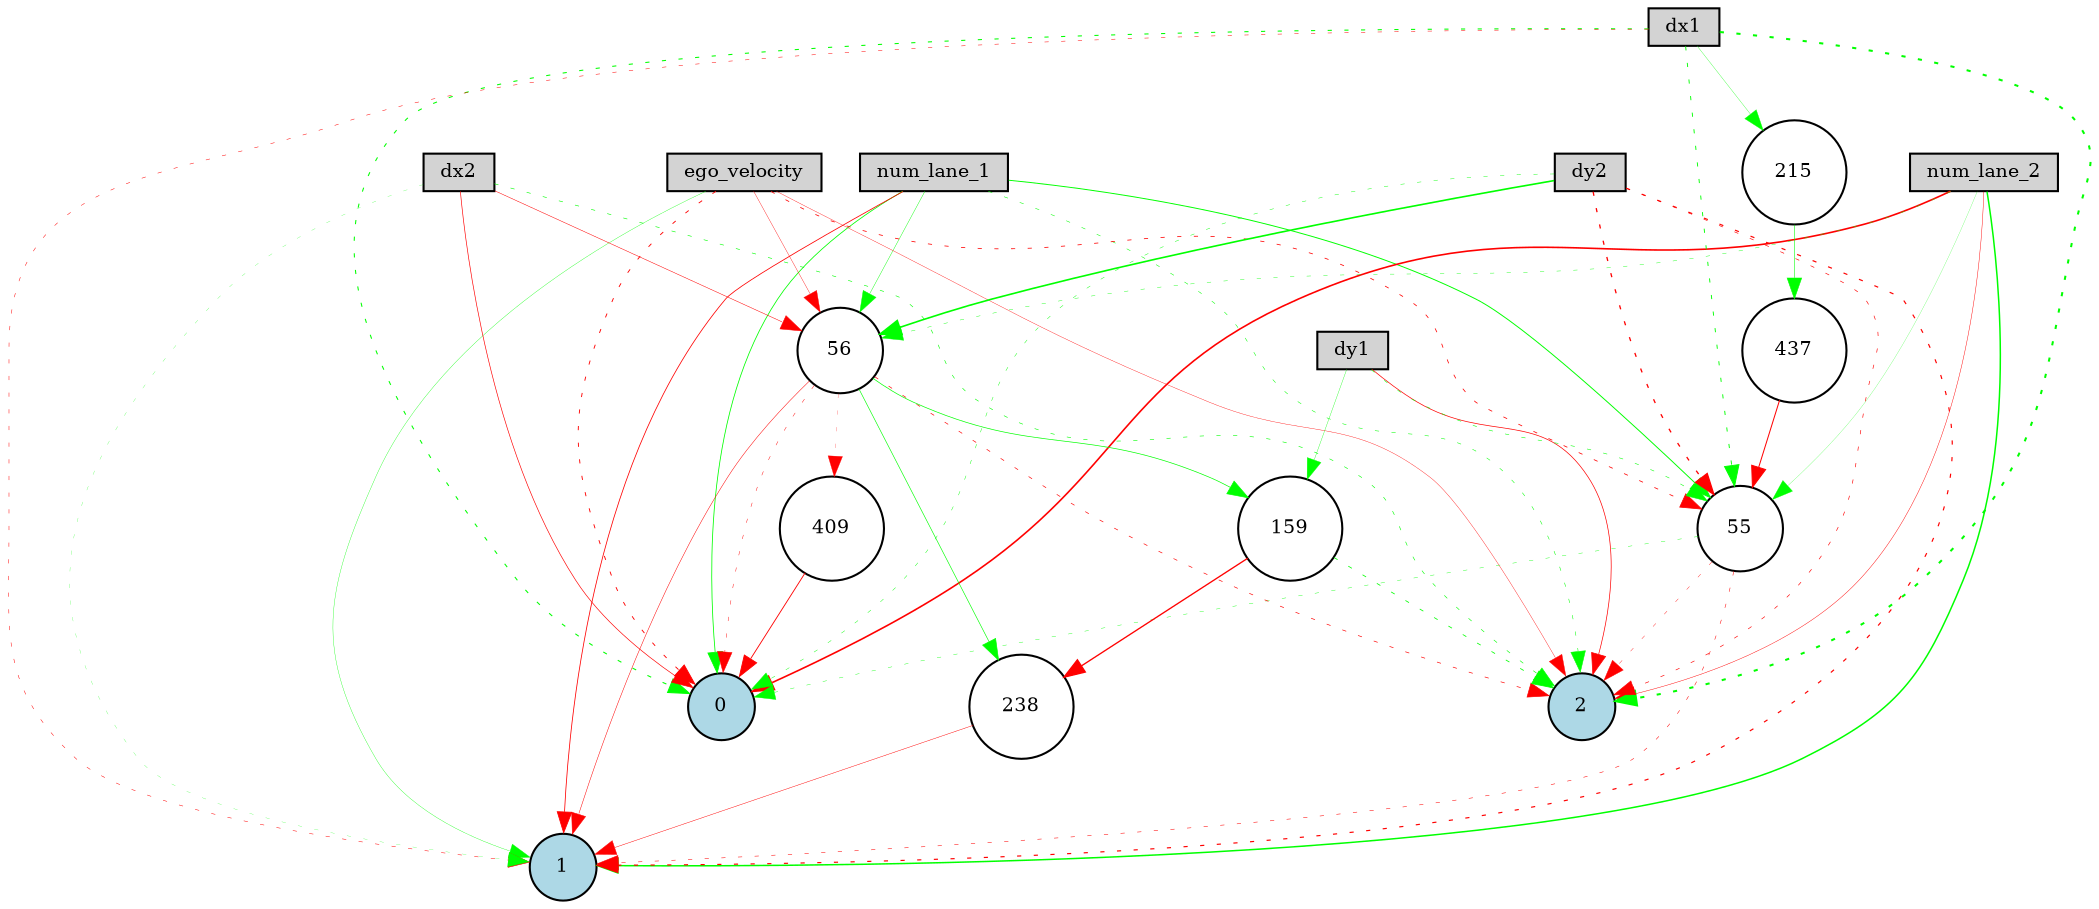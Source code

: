 digraph {
	node [fontsize=9 height=0.2 shape=circle width=0.2]
	num_lane_1 [fillcolor=lightgray shape=box style=filled]
	num_lane_2 [fillcolor=lightgray shape=box style=filled]
	ego_velocity [fillcolor=lightgray shape=box style=filled]
	dx1 [fillcolor=lightgray shape=box style=filled]
	dy1 [fillcolor=lightgray shape=box style=filled]
	dx2 [fillcolor=lightgray shape=box style=filled]
	dy2 [fillcolor=lightgray shape=box style=filled]
	0 [fillcolor=lightblue style=filled]
	1 [fillcolor=lightblue style=filled]
	2 [fillcolor=lightblue style=filled]
	238 [fillcolor=white style=filled]
	437 [fillcolor=white style=filled]
	55 [fillcolor=white style=filled]
	56 [fillcolor=white style=filled]
	409 [fillcolor=white style=filled]
	215 [fillcolor=white style=filled]
	159 [fillcolor=white style=filled]
	num_lane_1 -> 55 [color=green penwidth=0.46238398616052023 style=solid]
	num_lane_1 -> 56 [color=green penwidth=0.20219177452892473 style=solid]
	num_lane_2 -> 55 [color=green penwidth=0.10014966737171531 style=solid]
	num_lane_2 -> 56 [color=green penwidth=0.19103461277468398 style=dotted]
	ego_velocity -> 55 [color=red penwidth=0.3713871369909667 style=dotted]
	ego_velocity -> 56 [color=red penwidth=0.17975731169780773 style=solid]
	dx1 -> 55 [color=green penwidth=0.43844373772210166 style=dotted]
	dy1 -> 55 [color=green penwidth=0.25857022822194675 style=dotted]
	dx2 -> 56 [color=red penwidth=0.2388398103117009 style=solid]
	dy2 -> 55 [color=red penwidth=0.6284992769080595 style=dotted]
	dy2 -> 56 [color=green penwidth=0.7836709235217334 style=solid]
	55 -> 0 [color=green penwidth=0.18424453092050433 style=dotted]
	55 -> 1 [color=red penwidth=0.2511574053061817 style=dotted]
	55 -> 2 [color=red penwidth=0.1766857015313626 style=dotted]
	56 -> 0 [color=red penwidth=0.21406778186245773 style=dotted]
	56 -> 1 [color=red penwidth=0.23934969762566866 style=solid]
	56 -> 2 [color=red penwidth=0.31588881894341814 style=dotted]
	num_lane_1 -> 0 [color=green penwidth=0.38325645012994547 style=solid]
	num_lane_1 -> 1 [color=red penwidth=0.38143737616207496 style=solid]
	num_lane_1 -> 2 [color=green penwidth=0.2507134556350218 style=dotted]
	num_lane_2 -> 0 [color=red penwidth=0.7818233236789679 style=solid]
	num_lane_2 -> 1 [color=green penwidth=0.7236216502551028 style=solid]
	num_lane_2 -> 2 [color=red penwidth=0.21535961575689727 style=solid]
	ego_velocity -> 0 [color=red penwidth=0.4341130035851207 style=dotted]
	ego_velocity -> 1 [color=green penwidth=0.16486569436374848 style=solid]
	ego_velocity -> 2 [color=red penwidth=0.17738183376706146 style=solid]
	dx1 -> 0 [color=green penwidth=0.5072959268305429 style=dotted]
	dx1 -> 1 [color=red penwidth=0.23724223148258913 style=dotted]
	dx1 -> 2 [color=green penwidth=0.979697831441649 style=dotted]
	dy1 -> 2 [color=red penwidth=0.33627137052815004 style=solid]
	dx2 -> 0 [color=red penwidth=0.31390679382995645 style=solid]
	dx2 -> 1 [color=green penwidth=0.10812975857013286 style=dotted]
	dx2 -> 2 [color=green penwidth=0.2863875711388449 style=dotted]
	dy2 -> 0 [color=green penwidth=0.20836487041535312 style=dotted]
	dy2 -> 1 [color=red penwidth=0.5677213262061662 style=dotted]
	dy2 -> 2 [color=red penwidth=0.30558812261524504 style=dotted]
	56 -> 159 [color=green penwidth=0.3298727880679262 style=solid]
	159 -> 2 [color=green penwidth=0.3737239976485879 style=dotted]
	dx1 -> 215 [color=green penwidth=0.14599767133092015 style=solid]
	56 -> 238 [color=green penwidth=0.30537911814673563 style=solid]
	238 -> 1 [color=red penwidth=0.21776660000252734 style=solid]
	dy1 -> 159 [color=green penwidth=0.16424884382665578 style=solid]
	159 -> 238 [color=red penwidth=0.6386248074055391 style=solid]
	56 -> 409 [color=red penwidth=0.1160515660404741 style=dotted]
	409 -> 0 [color=red penwidth=0.423743660293157 style=solid]
	215 -> 437 [color=green penwidth=0.2680247384846486 style=solid]
	437 -> 55 [color=red penwidth=0.4839808267156157 style=solid]
}
